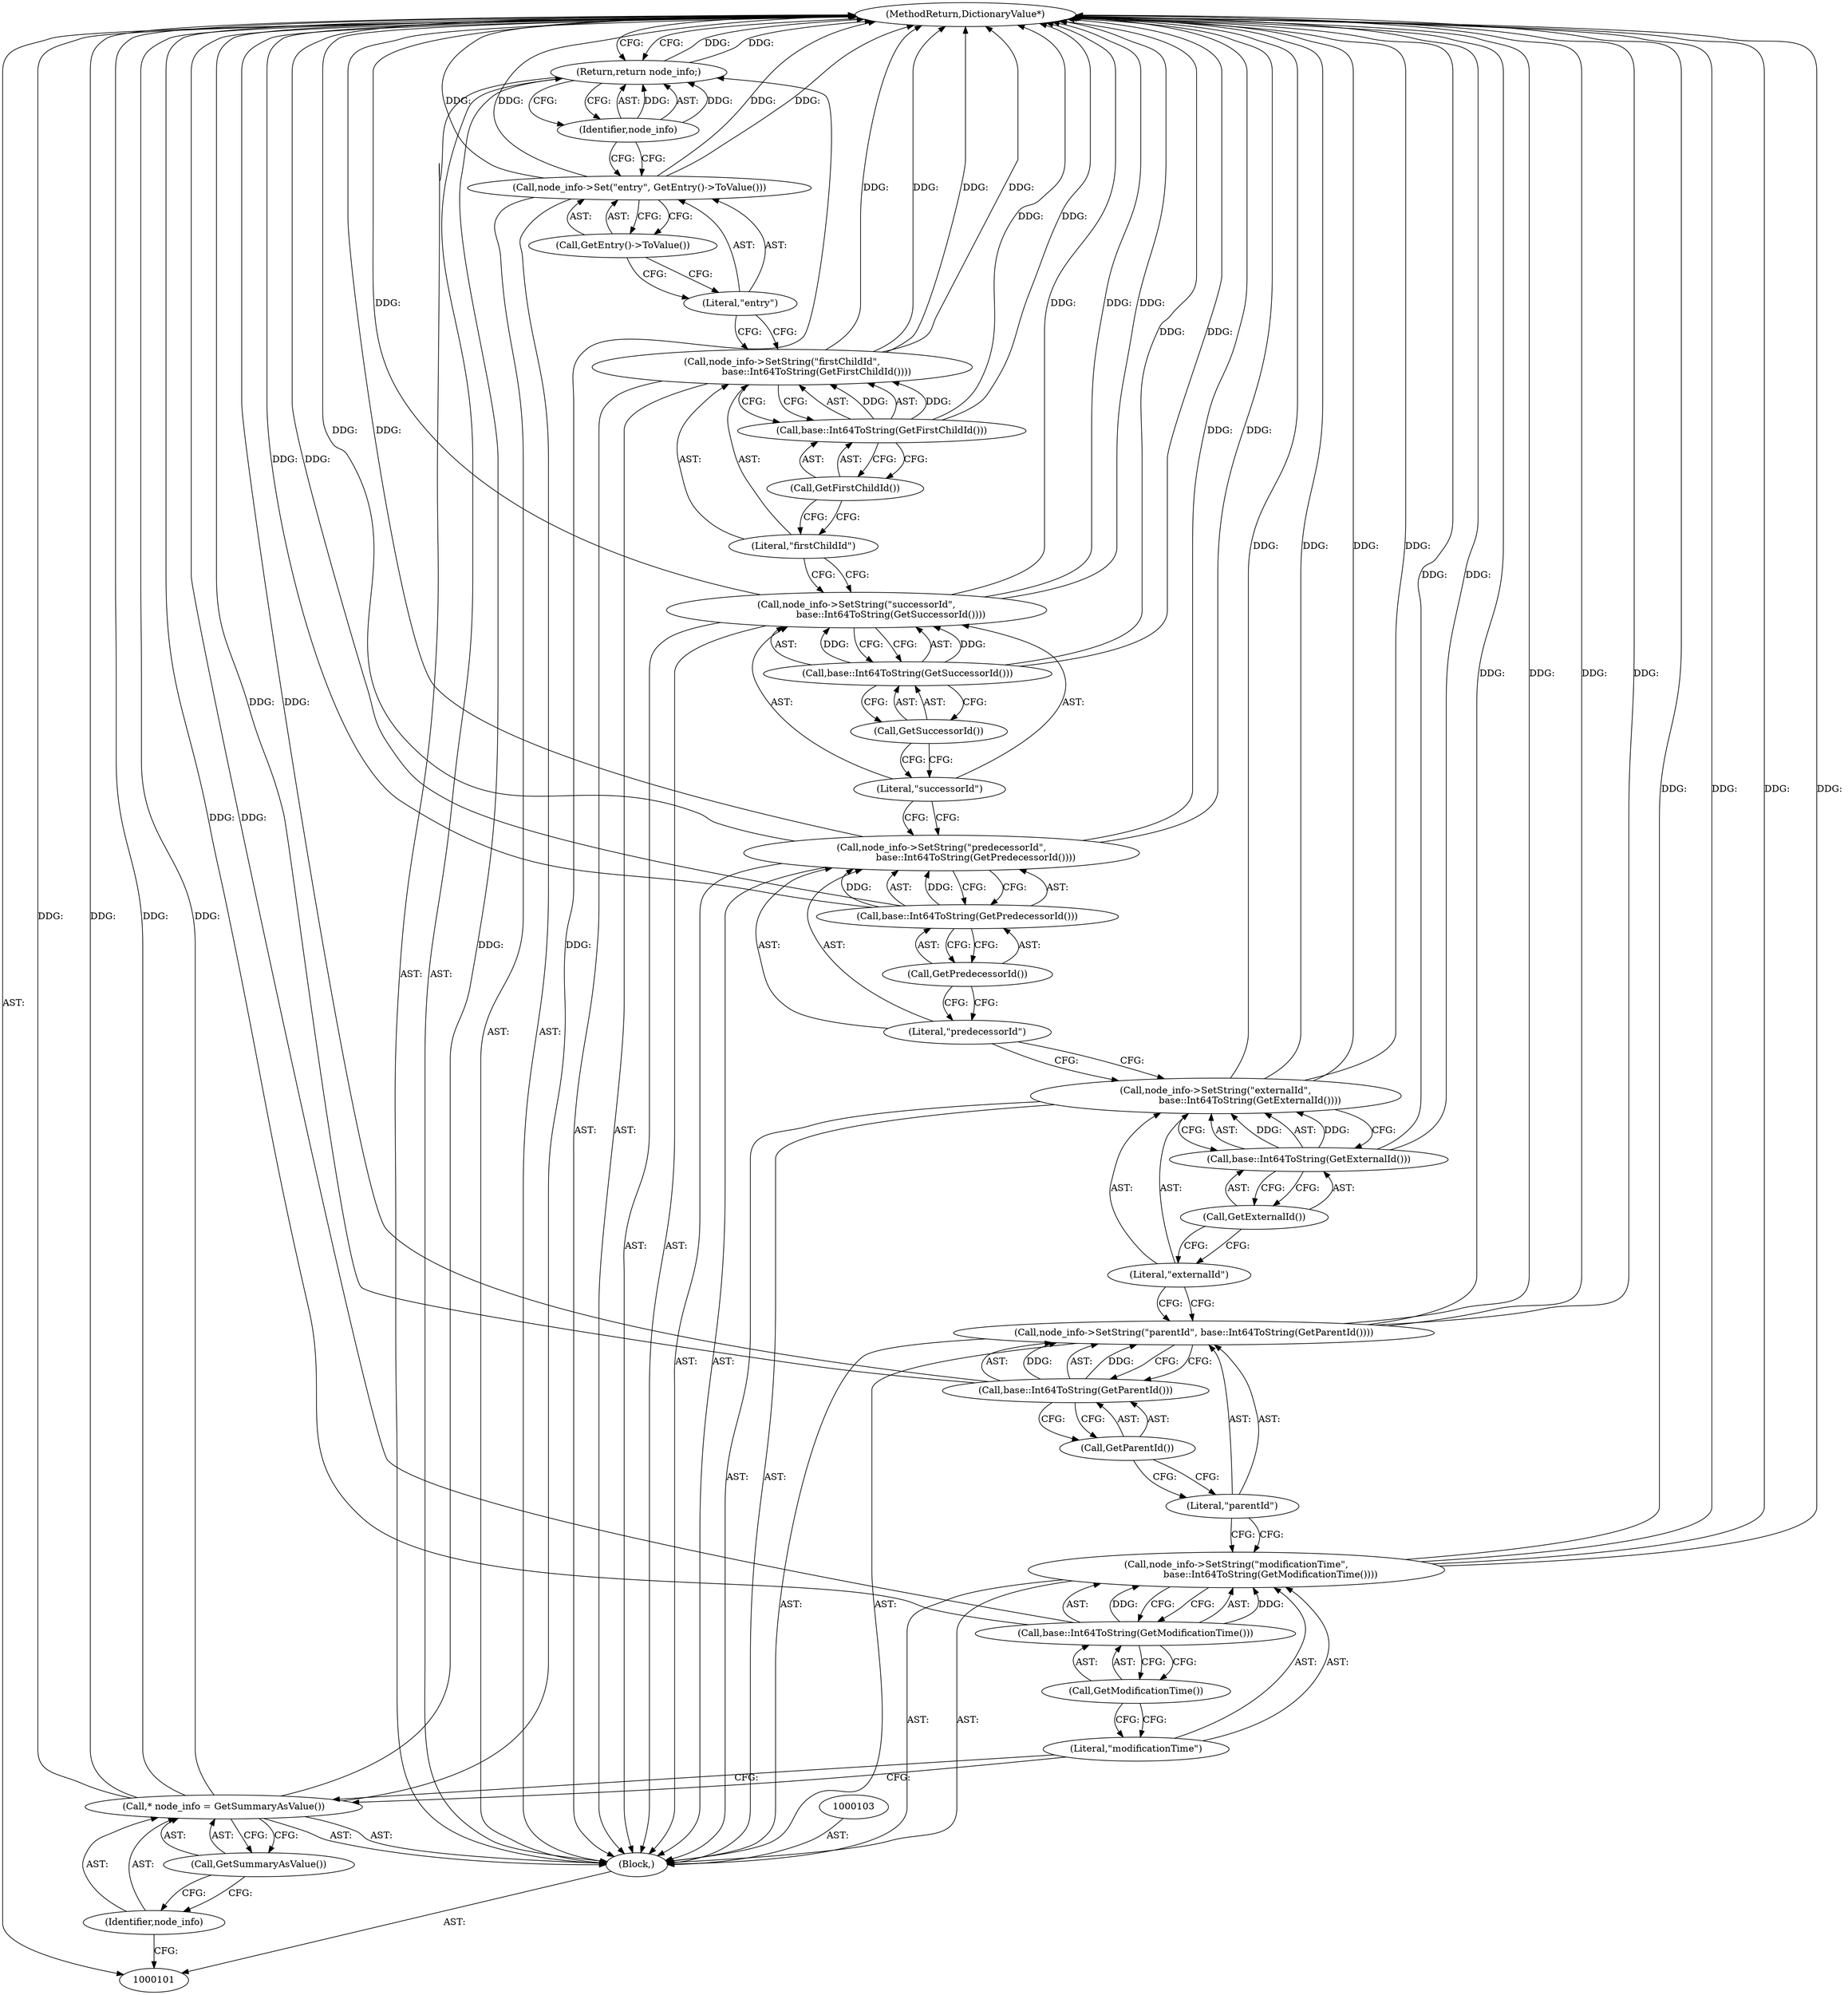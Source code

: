 digraph "0_Chrome_19190765882e272a6a2162c89acdb29110f7e3cf_14" {
"1000136" [label="(MethodReturn,DictionaryValue*)"];
"1000102" [label="(Block,)"];
"1000121" [label="(Call,base::Int64ToString(GetPredecessorId()))"];
"1000122" [label="(Call,GetPredecessorId())"];
"1000123" [label="(Call,node_info->SetString(\"successorId\",\n                       base::Int64ToString(GetSuccessorId())))"];
"1000124" [label="(Literal,\"successorId\")"];
"1000125" [label="(Call,base::Int64ToString(GetSuccessorId()))"];
"1000126" [label="(Call,GetSuccessorId())"];
"1000127" [label="(Call,node_info->SetString(\"firstChildId\",\n                       base::Int64ToString(GetFirstChildId())))"];
"1000128" [label="(Literal,\"firstChildId\")"];
"1000129" [label="(Call,base::Int64ToString(GetFirstChildId()))"];
"1000130" [label="(Call,GetFirstChildId())"];
"1000132" [label="(Literal,\"entry\")"];
"1000131" [label="(Call,node_info->Set(\"entry\", GetEntry()->ToValue()))"];
"1000133" [label="(Call,GetEntry()->ToValue())"];
"1000134" [label="(Return,return node_info;)"];
"1000135" [label="(Identifier,node_info)"];
"1000104" [label="(Call,* node_info = GetSummaryAsValue())"];
"1000105" [label="(Identifier,node_info)"];
"1000106" [label="(Call,GetSummaryAsValue())"];
"1000107" [label="(Call,node_info->SetString(\"modificationTime\",\n                       base::Int64ToString(GetModificationTime())))"];
"1000108" [label="(Literal,\"modificationTime\")"];
"1000109" [label="(Call,base::Int64ToString(GetModificationTime()))"];
"1000110" [label="(Call,GetModificationTime())"];
"1000112" [label="(Literal,\"parentId\")"];
"1000111" [label="(Call,node_info->SetString(\"parentId\", base::Int64ToString(GetParentId())))"];
"1000113" [label="(Call,base::Int64ToString(GetParentId()))"];
"1000114" [label="(Call,GetParentId())"];
"1000115" [label="(Call,node_info->SetString(\"externalId\",\n                       base::Int64ToString(GetExternalId())))"];
"1000116" [label="(Literal,\"externalId\")"];
"1000117" [label="(Call,base::Int64ToString(GetExternalId()))"];
"1000118" [label="(Call,GetExternalId())"];
"1000119" [label="(Call,node_info->SetString(\"predecessorId\",\n                       base::Int64ToString(GetPredecessorId())))"];
"1000120" [label="(Literal,\"predecessorId\")"];
"1000136" -> "1000101"  [label="AST: "];
"1000136" -> "1000134"  [label="CFG: "];
"1000115" -> "1000136"  [label="DDG: "];
"1000115" -> "1000136"  [label="DDG: "];
"1000123" -> "1000136"  [label="DDG: "];
"1000123" -> "1000136"  [label="DDG: "];
"1000107" -> "1000136"  [label="DDG: "];
"1000107" -> "1000136"  [label="DDG: "];
"1000104" -> "1000136"  [label="DDG: "];
"1000104" -> "1000136"  [label="DDG: "];
"1000113" -> "1000136"  [label="DDG: "];
"1000127" -> "1000136"  [label="DDG: "];
"1000127" -> "1000136"  [label="DDG: "];
"1000117" -> "1000136"  [label="DDG: "];
"1000131" -> "1000136"  [label="DDG: "];
"1000131" -> "1000136"  [label="DDG: "];
"1000121" -> "1000136"  [label="DDG: "];
"1000119" -> "1000136"  [label="DDG: "];
"1000119" -> "1000136"  [label="DDG: "];
"1000111" -> "1000136"  [label="DDG: "];
"1000111" -> "1000136"  [label="DDG: "];
"1000129" -> "1000136"  [label="DDG: "];
"1000125" -> "1000136"  [label="DDG: "];
"1000109" -> "1000136"  [label="DDG: "];
"1000134" -> "1000136"  [label="DDG: "];
"1000102" -> "1000101"  [label="AST: "];
"1000103" -> "1000102"  [label="AST: "];
"1000104" -> "1000102"  [label="AST: "];
"1000107" -> "1000102"  [label="AST: "];
"1000111" -> "1000102"  [label="AST: "];
"1000115" -> "1000102"  [label="AST: "];
"1000119" -> "1000102"  [label="AST: "];
"1000123" -> "1000102"  [label="AST: "];
"1000127" -> "1000102"  [label="AST: "];
"1000131" -> "1000102"  [label="AST: "];
"1000134" -> "1000102"  [label="AST: "];
"1000121" -> "1000119"  [label="AST: "];
"1000121" -> "1000122"  [label="CFG: "];
"1000122" -> "1000121"  [label="AST: "];
"1000119" -> "1000121"  [label="CFG: "];
"1000121" -> "1000136"  [label="DDG: "];
"1000121" -> "1000119"  [label="DDG: "];
"1000122" -> "1000121"  [label="AST: "];
"1000122" -> "1000120"  [label="CFG: "];
"1000121" -> "1000122"  [label="CFG: "];
"1000123" -> "1000102"  [label="AST: "];
"1000123" -> "1000125"  [label="CFG: "];
"1000124" -> "1000123"  [label="AST: "];
"1000125" -> "1000123"  [label="AST: "];
"1000128" -> "1000123"  [label="CFG: "];
"1000123" -> "1000136"  [label="DDG: "];
"1000123" -> "1000136"  [label="DDG: "];
"1000125" -> "1000123"  [label="DDG: "];
"1000124" -> "1000123"  [label="AST: "];
"1000124" -> "1000119"  [label="CFG: "];
"1000126" -> "1000124"  [label="CFG: "];
"1000125" -> "1000123"  [label="AST: "];
"1000125" -> "1000126"  [label="CFG: "];
"1000126" -> "1000125"  [label="AST: "];
"1000123" -> "1000125"  [label="CFG: "];
"1000125" -> "1000136"  [label="DDG: "];
"1000125" -> "1000123"  [label="DDG: "];
"1000126" -> "1000125"  [label="AST: "];
"1000126" -> "1000124"  [label="CFG: "];
"1000125" -> "1000126"  [label="CFG: "];
"1000127" -> "1000102"  [label="AST: "];
"1000127" -> "1000129"  [label="CFG: "];
"1000128" -> "1000127"  [label="AST: "];
"1000129" -> "1000127"  [label="AST: "];
"1000132" -> "1000127"  [label="CFG: "];
"1000127" -> "1000136"  [label="DDG: "];
"1000127" -> "1000136"  [label="DDG: "];
"1000129" -> "1000127"  [label="DDG: "];
"1000128" -> "1000127"  [label="AST: "];
"1000128" -> "1000123"  [label="CFG: "];
"1000130" -> "1000128"  [label="CFG: "];
"1000129" -> "1000127"  [label="AST: "];
"1000129" -> "1000130"  [label="CFG: "];
"1000130" -> "1000129"  [label="AST: "];
"1000127" -> "1000129"  [label="CFG: "];
"1000129" -> "1000136"  [label="DDG: "];
"1000129" -> "1000127"  [label="DDG: "];
"1000130" -> "1000129"  [label="AST: "];
"1000130" -> "1000128"  [label="CFG: "];
"1000129" -> "1000130"  [label="CFG: "];
"1000132" -> "1000131"  [label="AST: "];
"1000132" -> "1000127"  [label="CFG: "];
"1000133" -> "1000132"  [label="CFG: "];
"1000131" -> "1000102"  [label="AST: "];
"1000131" -> "1000133"  [label="CFG: "];
"1000132" -> "1000131"  [label="AST: "];
"1000133" -> "1000131"  [label="AST: "];
"1000135" -> "1000131"  [label="CFG: "];
"1000131" -> "1000136"  [label="DDG: "];
"1000131" -> "1000136"  [label="DDG: "];
"1000133" -> "1000131"  [label="AST: "];
"1000133" -> "1000132"  [label="CFG: "];
"1000131" -> "1000133"  [label="CFG: "];
"1000134" -> "1000102"  [label="AST: "];
"1000134" -> "1000135"  [label="CFG: "];
"1000135" -> "1000134"  [label="AST: "];
"1000136" -> "1000134"  [label="CFG: "];
"1000134" -> "1000136"  [label="DDG: "];
"1000135" -> "1000134"  [label="DDG: "];
"1000104" -> "1000134"  [label="DDG: "];
"1000135" -> "1000134"  [label="AST: "];
"1000135" -> "1000131"  [label="CFG: "];
"1000134" -> "1000135"  [label="CFG: "];
"1000135" -> "1000134"  [label="DDG: "];
"1000104" -> "1000102"  [label="AST: "];
"1000104" -> "1000106"  [label="CFG: "];
"1000105" -> "1000104"  [label="AST: "];
"1000106" -> "1000104"  [label="AST: "];
"1000108" -> "1000104"  [label="CFG: "];
"1000104" -> "1000136"  [label="DDG: "];
"1000104" -> "1000136"  [label="DDG: "];
"1000104" -> "1000134"  [label="DDG: "];
"1000105" -> "1000104"  [label="AST: "];
"1000105" -> "1000101"  [label="CFG: "];
"1000106" -> "1000105"  [label="CFG: "];
"1000106" -> "1000104"  [label="AST: "];
"1000106" -> "1000105"  [label="CFG: "];
"1000104" -> "1000106"  [label="CFG: "];
"1000107" -> "1000102"  [label="AST: "];
"1000107" -> "1000109"  [label="CFG: "];
"1000108" -> "1000107"  [label="AST: "];
"1000109" -> "1000107"  [label="AST: "];
"1000112" -> "1000107"  [label="CFG: "];
"1000107" -> "1000136"  [label="DDG: "];
"1000107" -> "1000136"  [label="DDG: "];
"1000109" -> "1000107"  [label="DDG: "];
"1000108" -> "1000107"  [label="AST: "];
"1000108" -> "1000104"  [label="CFG: "];
"1000110" -> "1000108"  [label="CFG: "];
"1000109" -> "1000107"  [label="AST: "];
"1000109" -> "1000110"  [label="CFG: "];
"1000110" -> "1000109"  [label="AST: "];
"1000107" -> "1000109"  [label="CFG: "];
"1000109" -> "1000136"  [label="DDG: "];
"1000109" -> "1000107"  [label="DDG: "];
"1000110" -> "1000109"  [label="AST: "];
"1000110" -> "1000108"  [label="CFG: "];
"1000109" -> "1000110"  [label="CFG: "];
"1000112" -> "1000111"  [label="AST: "];
"1000112" -> "1000107"  [label="CFG: "];
"1000114" -> "1000112"  [label="CFG: "];
"1000111" -> "1000102"  [label="AST: "];
"1000111" -> "1000113"  [label="CFG: "];
"1000112" -> "1000111"  [label="AST: "];
"1000113" -> "1000111"  [label="AST: "];
"1000116" -> "1000111"  [label="CFG: "];
"1000111" -> "1000136"  [label="DDG: "];
"1000111" -> "1000136"  [label="DDG: "];
"1000113" -> "1000111"  [label="DDG: "];
"1000113" -> "1000111"  [label="AST: "];
"1000113" -> "1000114"  [label="CFG: "];
"1000114" -> "1000113"  [label="AST: "];
"1000111" -> "1000113"  [label="CFG: "];
"1000113" -> "1000136"  [label="DDG: "];
"1000113" -> "1000111"  [label="DDG: "];
"1000114" -> "1000113"  [label="AST: "];
"1000114" -> "1000112"  [label="CFG: "];
"1000113" -> "1000114"  [label="CFG: "];
"1000115" -> "1000102"  [label="AST: "];
"1000115" -> "1000117"  [label="CFG: "];
"1000116" -> "1000115"  [label="AST: "];
"1000117" -> "1000115"  [label="AST: "];
"1000120" -> "1000115"  [label="CFG: "];
"1000115" -> "1000136"  [label="DDG: "];
"1000115" -> "1000136"  [label="DDG: "];
"1000117" -> "1000115"  [label="DDG: "];
"1000116" -> "1000115"  [label="AST: "];
"1000116" -> "1000111"  [label="CFG: "];
"1000118" -> "1000116"  [label="CFG: "];
"1000117" -> "1000115"  [label="AST: "];
"1000117" -> "1000118"  [label="CFG: "];
"1000118" -> "1000117"  [label="AST: "];
"1000115" -> "1000117"  [label="CFG: "];
"1000117" -> "1000136"  [label="DDG: "];
"1000117" -> "1000115"  [label="DDG: "];
"1000118" -> "1000117"  [label="AST: "];
"1000118" -> "1000116"  [label="CFG: "];
"1000117" -> "1000118"  [label="CFG: "];
"1000119" -> "1000102"  [label="AST: "];
"1000119" -> "1000121"  [label="CFG: "];
"1000120" -> "1000119"  [label="AST: "];
"1000121" -> "1000119"  [label="AST: "];
"1000124" -> "1000119"  [label="CFG: "];
"1000119" -> "1000136"  [label="DDG: "];
"1000119" -> "1000136"  [label="DDG: "];
"1000121" -> "1000119"  [label="DDG: "];
"1000120" -> "1000119"  [label="AST: "];
"1000120" -> "1000115"  [label="CFG: "];
"1000122" -> "1000120"  [label="CFG: "];
}
